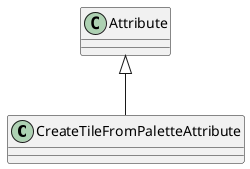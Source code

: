 @startuml
class CreateTileFromPaletteAttribute {
}
Attribute <|-- CreateTileFromPaletteAttribute
@enduml
